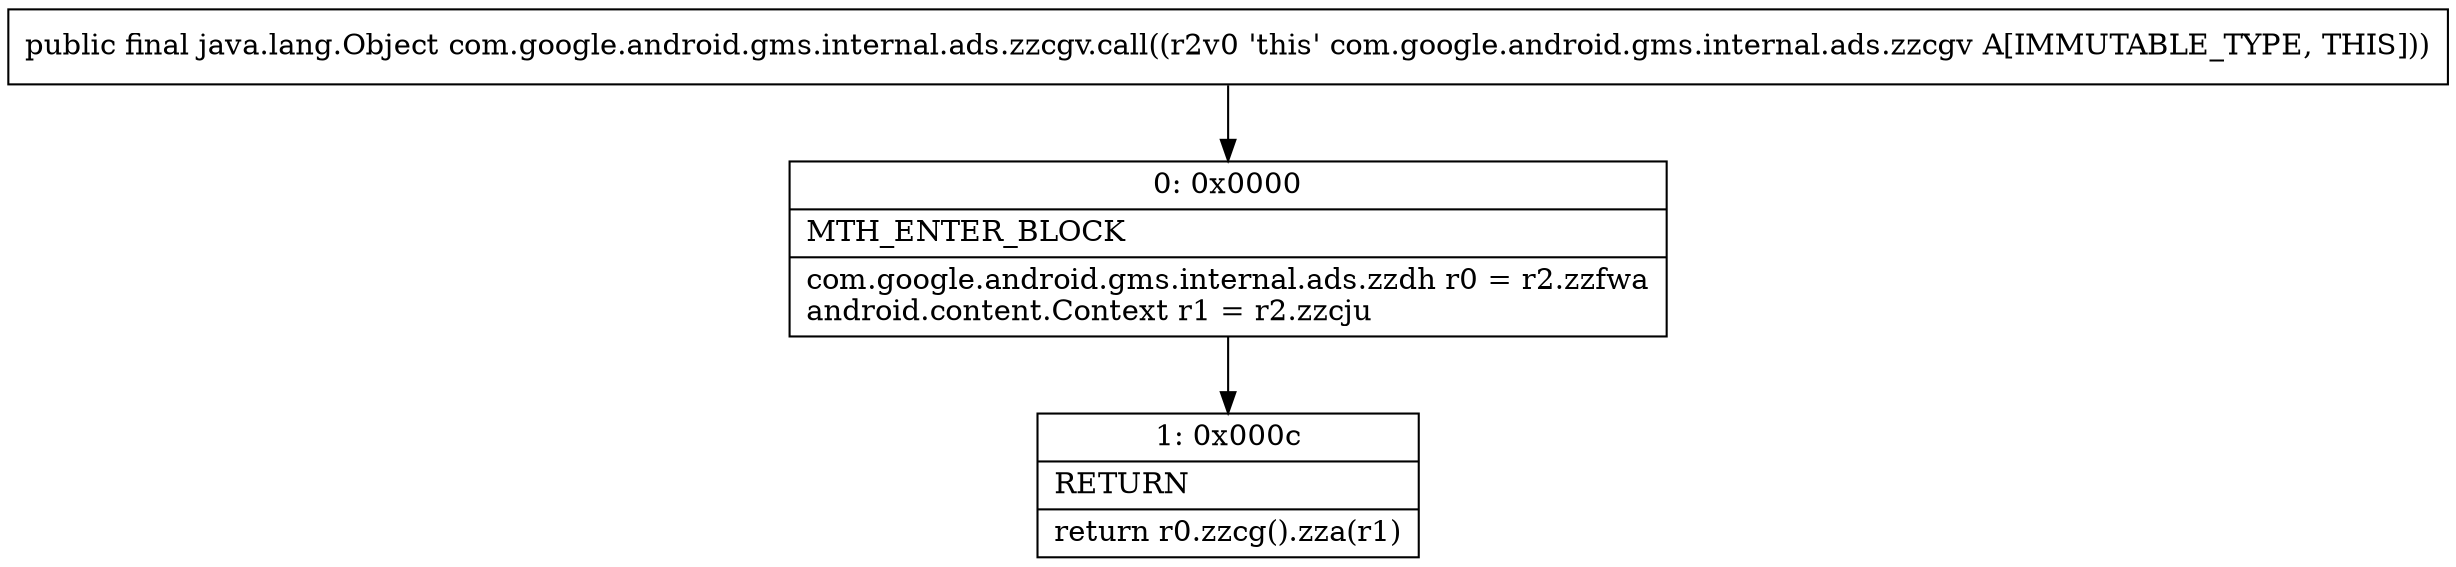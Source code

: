 digraph "CFG forcom.google.android.gms.internal.ads.zzcgv.call()Ljava\/lang\/Object;" {
Node_0 [shape=record,label="{0\:\ 0x0000|MTH_ENTER_BLOCK\l|com.google.android.gms.internal.ads.zzdh r0 = r2.zzfwa\landroid.content.Context r1 = r2.zzcju\l}"];
Node_1 [shape=record,label="{1\:\ 0x000c|RETURN\l|return r0.zzcg().zza(r1)\l}"];
MethodNode[shape=record,label="{public final java.lang.Object com.google.android.gms.internal.ads.zzcgv.call((r2v0 'this' com.google.android.gms.internal.ads.zzcgv A[IMMUTABLE_TYPE, THIS])) }"];
MethodNode -> Node_0;
Node_0 -> Node_1;
}

